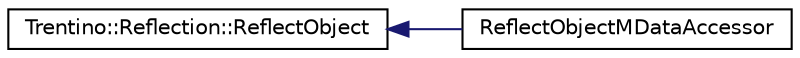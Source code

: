 digraph G
{
  edge [fontname="Helvetica",fontsize="10",labelfontname="Helvetica",labelfontsize="10"];
  node [fontname="Helvetica",fontsize="10",shape=record];
  rankdir="LR";
  Node1 [label="Trentino::Reflection::ReflectObject",height=0.2,width=0.4,color="black", fillcolor="white", style="filled",URL="$class_trentino_1_1_reflection_1_1_reflect_object.html",tooltip="Class is used for object reflection. This kind of class contains all relevant informations to query i..."];
  Node1 -> Node2 [dir="back",color="midnightblue",fontsize="10",style="solid",fontname="Helvetica"];
  Node2 [label="ReflectObjectMDataAccessor",height=0.2,width=0.4,color="black", fillcolor="white", style="filled",URL="$class_reflect_object_m_data_accessor.html"];
}
